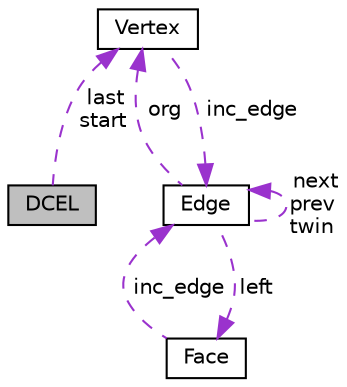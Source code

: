 digraph "DCEL"
{
 // LATEX_PDF_SIZE
  edge [fontname="Helvetica",fontsize="10",labelfontname="Helvetica",labelfontsize="10"];
  node [fontname="Helvetica",fontsize="10",shape=record];
  Node1 [label="DCEL",height=0.2,width=0.4,color="black", fillcolor="grey75", style="filled", fontcolor="black",tooltip=" "];
  Node2 -> Node1 [dir="back",color="darkorchid3",fontsize="10",style="dashed",label=" last\nstart" ,fontname="Helvetica"];
  Node2 [label="Vertex",height=0.2,width=0.4,color="black", fillcolor="white", style="filled",URL="$classVertex.html",tooltip=" "];
  Node3 -> Node2 [dir="back",color="darkorchid3",fontsize="10",style="dashed",label=" inc_edge" ,fontname="Helvetica"];
  Node3 [label="Edge",height=0.2,width=0.4,color="black", fillcolor="white", style="filled",URL="$classEdge.html",tooltip=" "];
  Node2 -> Node3 [dir="back",color="darkorchid3",fontsize="10",style="dashed",label=" org" ,fontname="Helvetica"];
  Node4 -> Node3 [dir="back",color="darkorchid3",fontsize="10",style="dashed",label=" left" ,fontname="Helvetica"];
  Node4 [label="Face",height=0.2,width=0.4,color="black", fillcolor="white", style="filled",URL="$classFace.html",tooltip=" "];
  Node3 -> Node4 [dir="back",color="darkorchid3",fontsize="10",style="dashed",label=" inc_edge" ,fontname="Helvetica"];
  Node3 -> Node3 [dir="back",color="darkorchid3",fontsize="10",style="dashed",label=" next\nprev\ntwin" ,fontname="Helvetica"];
}
